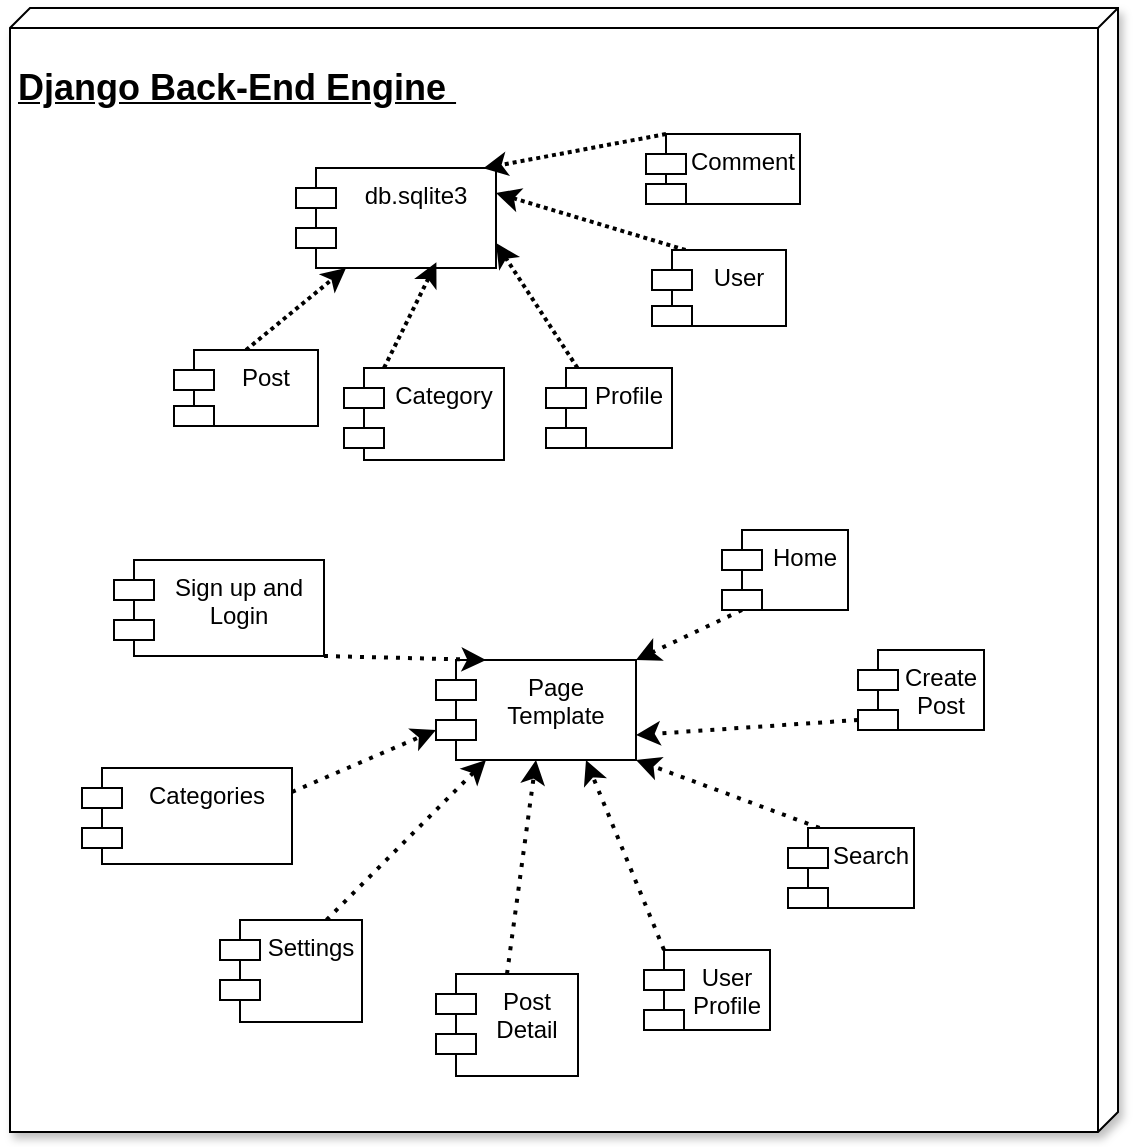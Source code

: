 <mxfile version="24.4.4" type="github">
  <diagram name="Page-1" id="kGsFk-90D487IeqG_Kmu">
    <mxGraphModel dx="1163" dy="570" grid="0" gridSize="10" guides="1" tooltips="1" connect="1" arrows="1" fold="1" page="1" pageScale="1" pageWidth="1169" pageHeight="827" math="0" shadow="0">
      <root>
        <mxCell id="0" />
        <mxCell id="1" parent="0" />
        <mxCell id="M0nrLScBIXvB6luAqI0C-2" value="&lt;h2&gt;Django Back-End Engine&amp;nbsp;&lt;/h2&gt;" style="verticalAlign=top;align=left;spacingTop=8;spacingLeft=2;spacingRight=12;shape=cube;size=10;direction=south;fontStyle=4;html=1;whiteSpace=wrap;shadow=1;" vertex="1" parent="1">
          <mxGeometry x="161" y="141" width="554" height="562" as="geometry" />
        </mxCell>
        <mxCell id="M0nrLScBIXvB6luAqI0C-1" value="db.sqlite3" style="shape=module;align=left;spacingLeft=20;align=center;verticalAlign=top;whiteSpace=wrap;html=1;" vertex="1" parent="1">
          <mxGeometry x="304" y="221" width="100" height="50" as="geometry" />
        </mxCell>
        <mxCell id="M0nrLScBIXvB6luAqI0C-17" style="rounded=0;orthogonalLoop=1;jettySize=auto;html=1;exitX=0.5;exitY=0;exitDx=0;exitDy=0;entryX=0.25;entryY=1;entryDx=0;entryDy=0;dashed=1;dashPattern=1 1;strokeWidth=2;" edge="1" parent="1" source="M0nrLScBIXvB6luAqI0C-10" target="M0nrLScBIXvB6luAqI0C-1">
          <mxGeometry relative="1" as="geometry" />
        </mxCell>
        <mxCell id="M0nrLScBIXvB6luAqI0C-10" value="Post" style="shape=module;align=left;spacingLeft=20;align=center;verticalAlign=top;whiteSpace=wrap;html=1;" vertex="1" parent="1">
          <mxGeometry x="243" y="312" width="72" height="38" as="geometry" />
        </mxCell>
        <mxCell id="M0nrLScBIXvB6luAqI0C-11" value="Category" style="shape=module;align=left;spacingLeft=20;align=center;verticalAlign=top;whiteSpace=wrap;html=1;" vertex="1" parent="1">
          <mxGeometry x="328" y="321" width="80" height="46" as="geometry" />
        </mxCell>
        <mxCell id="M0nrLScBIXvB6luAqI0C-20" style="rounded=0;orthogonalLoop=1;jettySize=auto;html=1;exitX=0.25;exitY=0;exitDx=0;exitDy=0;entryX=1;entryY=0.25;entryDx=0;entryDy=0;dashed=1;dashPattern=1 1;strokeWidth=2;" edge="1" parent="1" source="M0nrLScBIXvB6luAqI0C-12" target="M0nrLScBIXvB6luAqI0C-1">
          <mxGeometry relative="1" as="geometry" />
        </mxCell>
        <mxCell id="M0nrLScBIXvB6luAqI0C-12" value="User" style="shape=module;align=left;spacingLeft=20;align=center;verticalAlign=top;whiteSpace=wrap;html=1;" vertex="1" parent="1">
          <mxGeometry x="482" y="262" width="67" height="38" as="geometry" />
        </mxCell>
        <mxCell id="M0nrLScBIXvB6luAqI0C-19" style="rounded=0;orthogonalLoop=1;jettySize=auto;html=1;exitX=0.25;exitY=0;exitDx=0;exitDy=0;entryX=1;entryY=0.75;entryDx=0;entryDy=0;dashed=1;dashPattern=1 1;strokeWidth=2;" edge="1" parent="1" source="M0nrLScBIXvB6luAqI0C-16" target="M0nrLScBIXvB6luAqI0C-1">
          <mxGeometry relative="1" as="geometry" />
        </mxCell>
        <mxCell id="M0nrLScBIXvB6luAqI0C-16" value="Profile" style="shape=module;align=left;spacingLeft=20;align=center;verticalAlign=top;whiteSpace=wrap;html=1;" vertex="1" parent="1">
          <mxGeometry x="429" y="321" width="63" height="40" as="geometry" />
        </mxCell>
        <mxCell id="M0nrLScBIXvB6luAqI0C-18" style="rounded=0;orthogonalLoop=1;jettySize=auto;html=1;exitX=0.25;exitY=0;exitDx=0;exitDy=0;entryX=0.702;entryY=0.943;entryDx=0;entryDy=0;entryPerimeter=0;dashed=1;dashPattern=1 1;strokeWidth=2;" edge="1" parent="1" source="M0nrLScBIXvB6luAqI0C-11" target="M0nrLScBIXvB6luAqI0C-1">
          <mxGeometry relative="1" as="geometry" />
        </mxCell>
        <mxCell id="M0nrLScBIXvB6luAqI0C-21" value="Comment" style="shape=module;align=left;spacingLeft=20;align=center;verticalAlign=top;whiteSpace=wrap;html=1;" vertex="1" parent="1">
          <mxGeometry x="479" y="204" width="77" height="35" as="geometry" />
        </mxCell>
        <mxCell id="M0nrLScBIXvB6luAqI0C-22" style="rounded=0;orthogonalLoop=1;jettySize=auto;html=1;exitX=0;exitY=0;exitDx=10;exitDy=0;exitPerimeter=0;entryX=0.936;entryY=0.003;entryDx=0;entryDy=0;entryPerimeter=0;dashed=1;dashPattern=1 1;strokeWidth=2;" edge="1" parent="1" source="M0nrLScBIXvB6luAqI0C-21" target="M0nrLScBIXvB6luAqI0C-1">
          <mxGeometry relative="1" as="geometry" />
        </mxCell>
        <mxCell id="M0nrLScBIXvB6luAqI0C-25" value="Page Template" style="shape=module;align=left;spacingLeft=20;align=center;verticalAlign=top;whiteSpace=wrap;html=1;" vertex="1" parent="1">
          <mxGeometry x="374" y="467" width="100" height="50" as="geometry" />
        </mxCell>
        <mxCell id="M0nrLScBIXvB6luAqI0C-44" style="rounded=0;orthogonalLoop=1;jettySize=auto;html=1;exitX=0;exitY=1;exitDx=10;exitDy=0;exitPerimeter=0;entryX=1;entryY=0;entryDx=0;entryDy=0;dashed=1;dashPattern=1 2;strokeWidth=2;" edge="1" parent="1" source="M0nrLScBIXvB6luAqI0C-28" target="M0nrLScBIXvB6luAqI0C-25">
          <mxGeometry relative="1" as="geometry" />
        </mxCell>
        <mxCell id="M0nrLScBIXvB6luAqI0C-28" value="Home" style="shape=module;align=left;spacingLeft=20;align=center;verticalAlign=top;whiteSpace=wrap;html=1;" vertex="1" parent="1">
          <mxGeometry x="517" y="402" width="63" height="40" as="geometry" />
        </mxCell>
        <mxCell id="M0nrLScBIXvB6luAqI0C-45" style="rounded=0;orthogonalLoop=1;jettySize=auto;html=1;exitX=0;exitY=0;exitDx=0;exitDy=35;exitPerimeter=0;entryX=1;entryY=0.75;entryDx=0;entryDy=0;dashed=1;dashPattern=1 2;strokeWidth=2;" edge="1" parent="1" source="M0nrLScBIXvB6luAqI0C-29" target="M0nrLScBIXvB6luAqI0C-25">
          <mxGeometry relative="1" as="geometry" />
        </mxCell>
        <mxCell id="M0nrLScBIXvB6luAqI0C-29" value="Create Post" style="shape=module;align=left;spacingLeft=20;align=center;verticalAlign=top;whiteSpace=wrap;html=1;" vertex="1" parent="1">
          <mxGeometry x="585" y="462" width="63" height="40" as="geometry" />
        </mxCell>
        <mxCell id="M0nrLScBIXvB6luAqI0C-32" value="Categories" style="shape=module;align=left;spacingLeft=20;align=center;verticalAlign=top;whiteSpace=wrap;html=1;" vertex="1" parent="1">
          <mxGeometry x="197" y="521" width="105" height="48" as="geometry" />
        </mxCell>
        <mxCell id="M0nrLScBIXvB6luAqI0C-49" style="rounded=0;orthogonalLoop=1;jettySize=auto;html=1;exitX=0.5;exitY=0;exitDx=0;exitDy=0;entryX=0.5;entryY=1;entryDx=0;entryDy=0;dashed=1;dashPattern=1 2;strokeWidth=2;" edge="1" parent="1" source="M0nrLScBIXvB6luAqI0C-34" target="M0nrLScBIXvB6luAqI0C-25">
          <mxGeometry relative="1" as="geometry" />
        </mxCell>
        <mxCell id="M0nrLScBIXvB6luAqI0C-34" value="Post Detail" style="shape=module;align=left;spacingLeft=20;align=center;verticalAlign=top;whiteSpace=wrap;html=1;" vertex="1" parent="1">
          <mxGeometry x="374" y="624" width="71" height="51" as="geometry" />
        </mxCell>
        <mxCell id="M0nrLScBIXvB6luAqI0C-48" style="rounded=0;orthogonalLoop=1;jettySize=auto;html=1;exitX=0;exitY=0;exitDx=10;exitDy=0;exitPerimeter=0;entryX=0.75;entryY=1;entryDx=0;entryDy=0;dashed=1;dashPattern=1 2;strokeWidth=2;" edge="1" parent="1" source="M0nrLScBIXvB6luAqI0C-35" target="M0nrLScBIXvB6luAqI0C-25">
          <mxGeometry relative="1" as="geometry" />
        </mxCell>
        <mxCell id="M0nrLScBIXvB6luAqI0C-35" value="User Profile" style="shape=module;align=left;spacingLeft=20;align=center;verticalAlign=top;whiteSpace=wrap;html=1;" vertex="1" parent="1">
          <mxGeometry x="478" y="612" width="63" height="40" as="geometry" />
        </mxCell>
        <mxCell id="M0nrLScBIXvB6luAqI0C-52" style="rounded=0;orthogonalLoop=1;jettySize=auto;html=1;exitX=1;exitY=1;exitDx=0;exitDy=0;entryX=0.25;entryY=0;entryDx=0;entryDy=0;dashed=1;dashPattern=1 2;strokeWidth=2;" edge="1" parent="1" source="M0nrLScBIXvB6luAqI0C-38" target="M0nrLScBIXvB6luAqI0C-25">
          <mxGeometry relative="1" as="geometry" />
        </mxCell>
        <mxCell id="M0nrLScBIXvB6luAqI0C-38" value="Sign up and Login" style="shape=module;align=left;spacingLeft=20;align=center;verticalAlign=top;whiteSpace=wrap;html=1;" vertex="1" parent="1">
          <mxGeometry x="213" y="417" width="105" height="48" as="geometry" />
        </mxCell>
        <mxCell id="M0nrLScBIXvB6luAqI0C-47" style="rounded=0;orthogonalLoop=1;jettySize=auto;html=1;exitX=0.25;exitY=0;exitDx=0;exitDy=0;entryX=1;entryY=1;entryDx=0;entryDy=0;dashed=1;dashPattern=1 2;strokeWidth=2;" edge="1" parent="1" source="M0nrLScBIXvB6luAqI0C-39" target="M0nrLScBIXvB6luAqI0C-25">
          <mxGeometry relative="1" as="geometry" />
        </mxCell>
        <mxCell id="M0nrLScBIXvB6luAqI0C-39" value="Search" style="shape=module;align=left;spacingLeft=20;align=center;verticalAlign=top;whiteSpace=wrap;html=1;" vertex="1" parent="1">
          <mxGeometry x="550" y="551" width="63" height="40" as="geometry" />
        </mxCell>
        <mxCell id="M0nrLScBIXvB6luAqI0C-50" style="rounded=0;orthogonalLoop=1;jettySize=auto;html=1;exitX=0.75;exitY=0;exitDx=0;exitDy=0;entryX=0.25;entryY=1;entryDx=0;entryDy=0;dashed=1;dashPattern=1 2;strokeWidth=2;" edge="1" parent="1" source="M0nrLScBIXvB6luAqI0C-42" target="M0nrLScBIXvB6luAqI0C-25">
          <mxGeometry relative="1" as="geometry" />
        </mxCell>
        <mxCell id="M0nrLScBIXvB6luAqI0C-42" value="&lt;div&gt;Settings&lt;/div&gt;" style="shape=module;align=left;spacingLeft=20;align=center;verticalAlign=top;whiteSpace=wrap;html=1;" vertex="1" parent="1">
          <mxGeometry x="266" y="597" width="71" height="51" as="geometry" />
        </mxCell>
        <mxCell id="M0nrLScBIXvB6luAqI0C-51" style="rounded=0;orthogonalLoop=1;jettySize=auto;html=1;exitX=1;exitY=0.25;exitDx=0;exitDy=0;entryX=0;entryY=0;entryDx=0;entryDy=35;entryPerimeter=0;dashed=1;dashPattern=1 2;strokeWidth=2;" edge="1" parent="1" source="M0nrLScBIXvB6luAqI0C-32" target="M0nrLScBIXvB6luAqI0C-25">
          <mxGeometry relative="1" as="geometry" />
        </mxCell>
      </root>
    </mxGraphModel>
  </diagram>
</mxfile>
